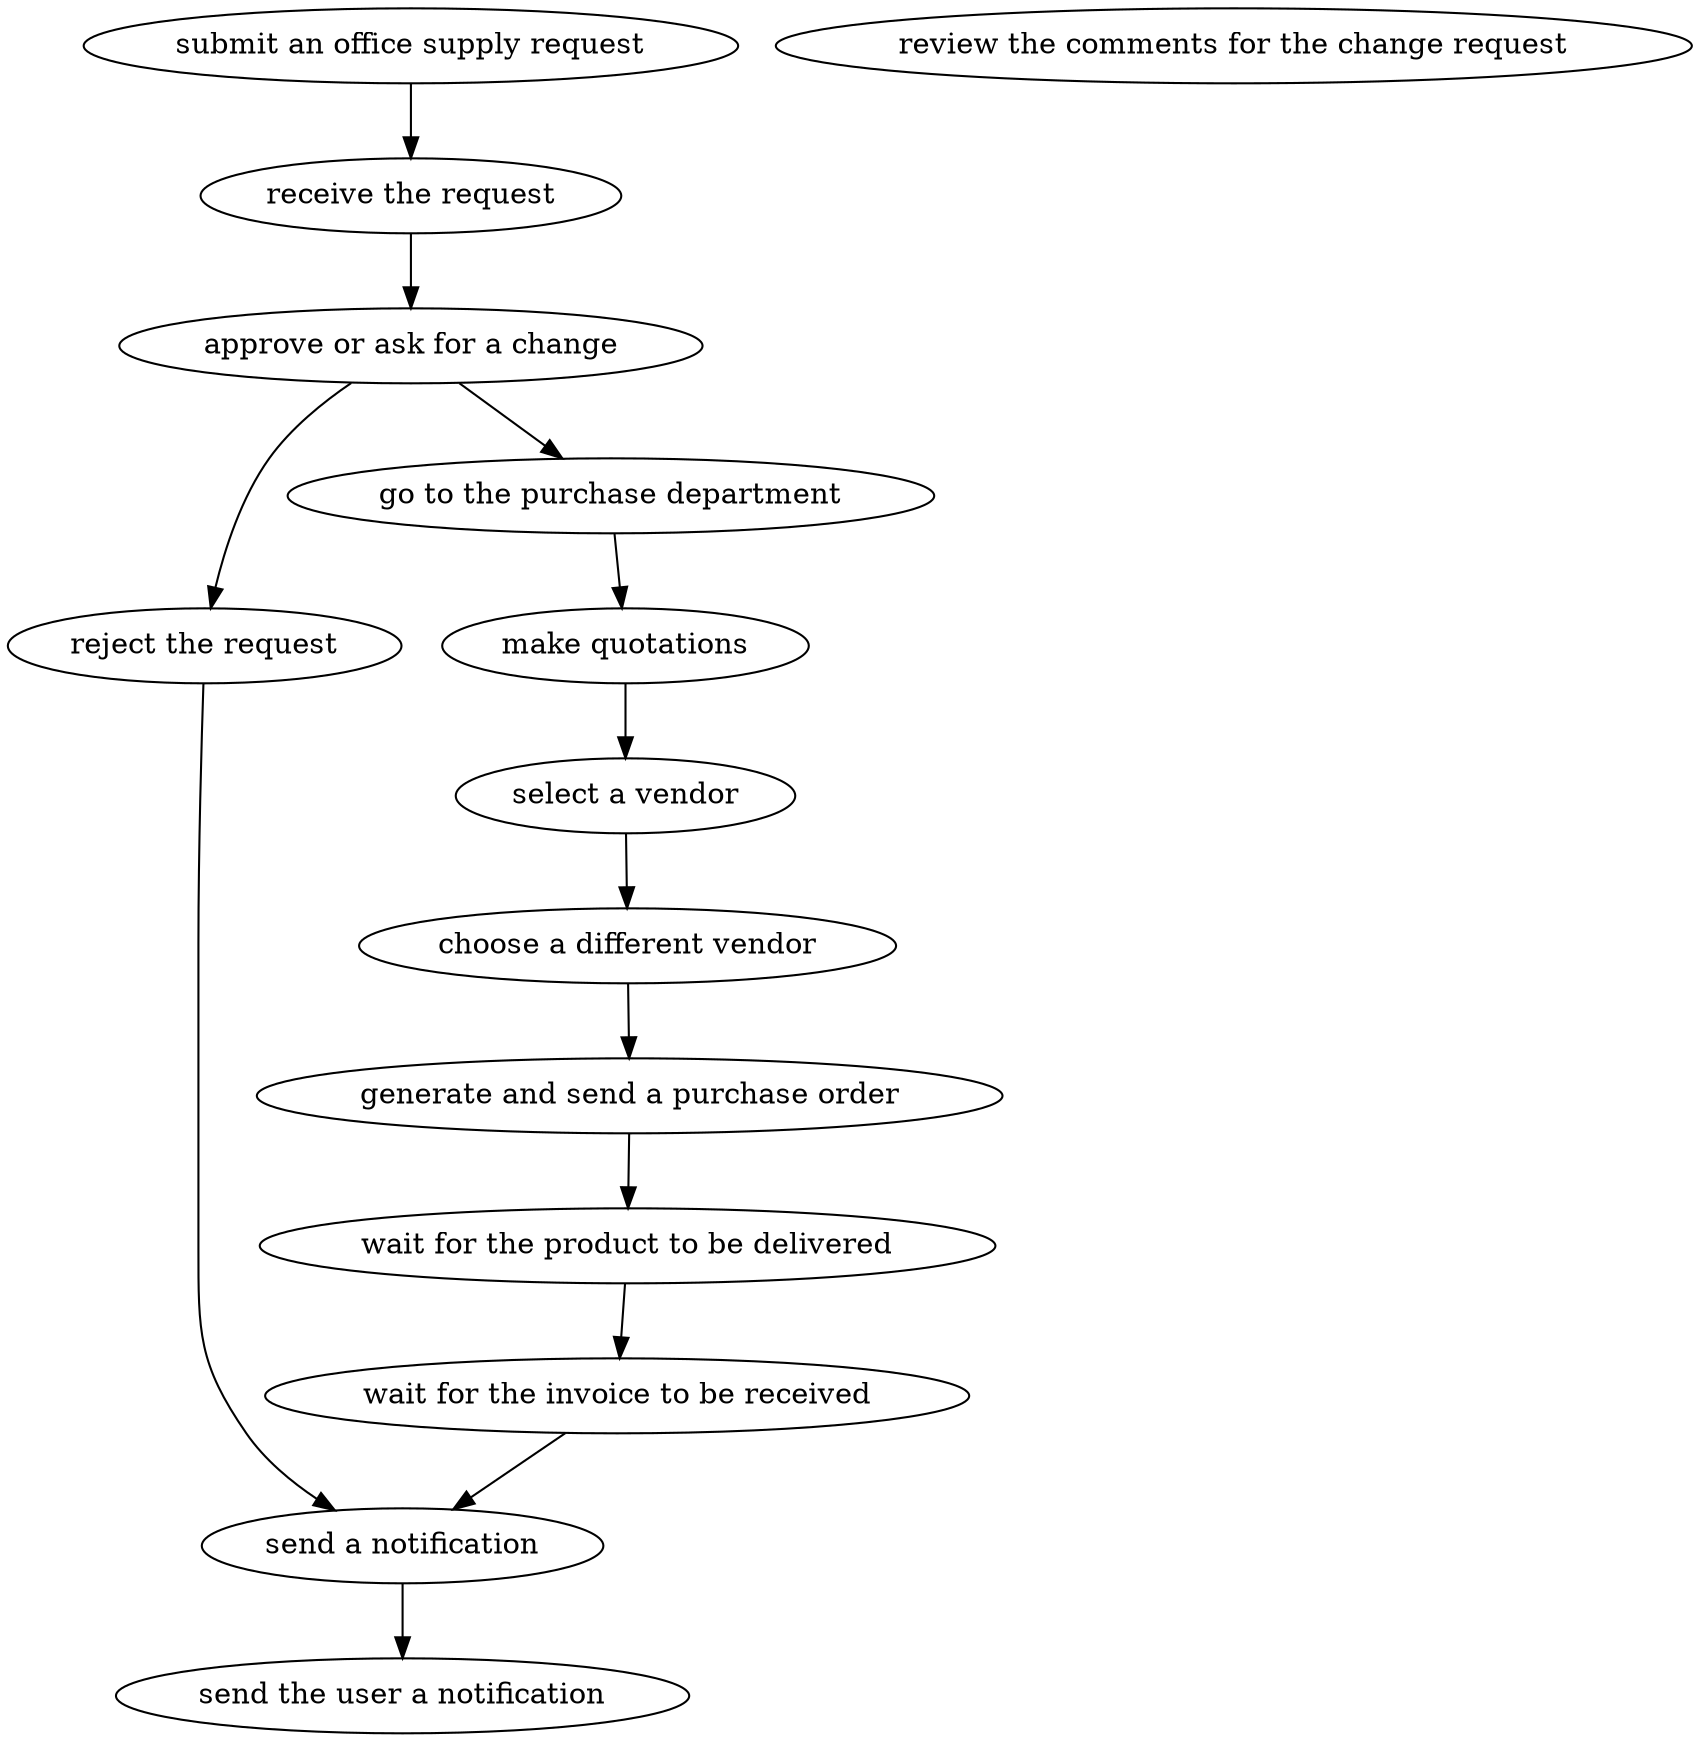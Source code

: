 strict digraph "doc-5.3" {
	graph [name="doc-5.3"];
	"submit an office supply request"	[attrs="{'type': 'Activity', 'label': 'submit an office supply request'}"];
	"receive the request"	[attrs="{'type': 'Activity', 'label': 'receive the request'}"];
	"submit an office supply request" -> "receive the request"	[attrs="{'type': 'flow', 'label': 'flow'}"];
	"approve or ask for a change"	[attrs="{'type': 'Activity', 'label': 'approve or ask for a change'}"];
	"receive the request" -> "approve or ask for a change"	[attrs="{'type': 'flow', 'label': 'flow'}"];
	"reject the request"	[attrs="{'type': 'Activity', 'label': 'reject the request'}"];
	"approve or ask for a change" -> "reject the request"	[attrs="{'type': 'flow', 'label': 'flow'}"];
	"go to the purchase department"	[attrs="{'type': 'Activity', 'label': 'go to the purchase department'}"];
	"approve or ask for a change" -> "go to the purchase department"	[attrs="{'type': 'flow', 'label': 'flow'}"];
	"send a notification"	[attrs="{'type': 'Activity', 'label': 'send a notification'}"];
	"reject the request" -> "send a notification"	[attrs="{'type': 'flow', 'label': 'flow'}"];
	"review the comments for the change request"	[attrs="{'type': 'Activity', 'label': 'review the comments for the change request'}"];
	"make quotations"	[attrs="{'type': 'Activity', 'label': 'make quotations'}"];
	"go to the purchase department" -> "make quotations"	[attrs="{'type': 'flow', 'label': 'flow'}"];
	"select a vendor"	[attrs="{'type': 'Activity', 'label': 'select a vendor'}"];
	"make quotations" -> "select a vendor"	[attrs="{'type': 'flow', 'label': 'flow'}"];
	"choose a different vendor"	[attrs="{'type': 'Activity', 'label': 'choose a different vendor'}"];
	"select a vendor" -> "choose a different vendor"	[attrs="{'type': 'flow', 'label': 'flow'}"];
	"generate and send a purchase order"	[attrs="{'type': 'Activity', 'label': 'generate and send a purchase order'}"];
	"choose a different vendor" -> "generate and send a purchase order"	[attrs="{'type': 'flow', 'label': 'flow'}"];
	"wait for the product to be delivered"	[attrs="{'type': 'Activity', 'label': 'wait for the product to be delivered'}"];
	"generate and send a purchase order" -> "wait for the product to be delivered"	[attrs="{'type': 'flow', 'label': 'flow'}"];
	"wait for the invoice to be received"	[attrs="{'type': 'Activity', 'label': 'wait for the invoice to be received'}"];
	"wait for the product to be delivered" -> "wait for the invoice to be received"	[attrs="{'type': 'flow', 'label': 'flow'}"];
	"wait for the invoice to be received" -> "send a notification"	[attrs="{'type': 'flow', 'label': 'flow'}"];
	"send the user a notification"	[attrs="{'type': 'Activity', 'label': 'send the user a notification'}"];
	"send a notification" -> "send the user a notification"	[attrs="{'type': 'flow', 'label': 'flow'}"];
}

